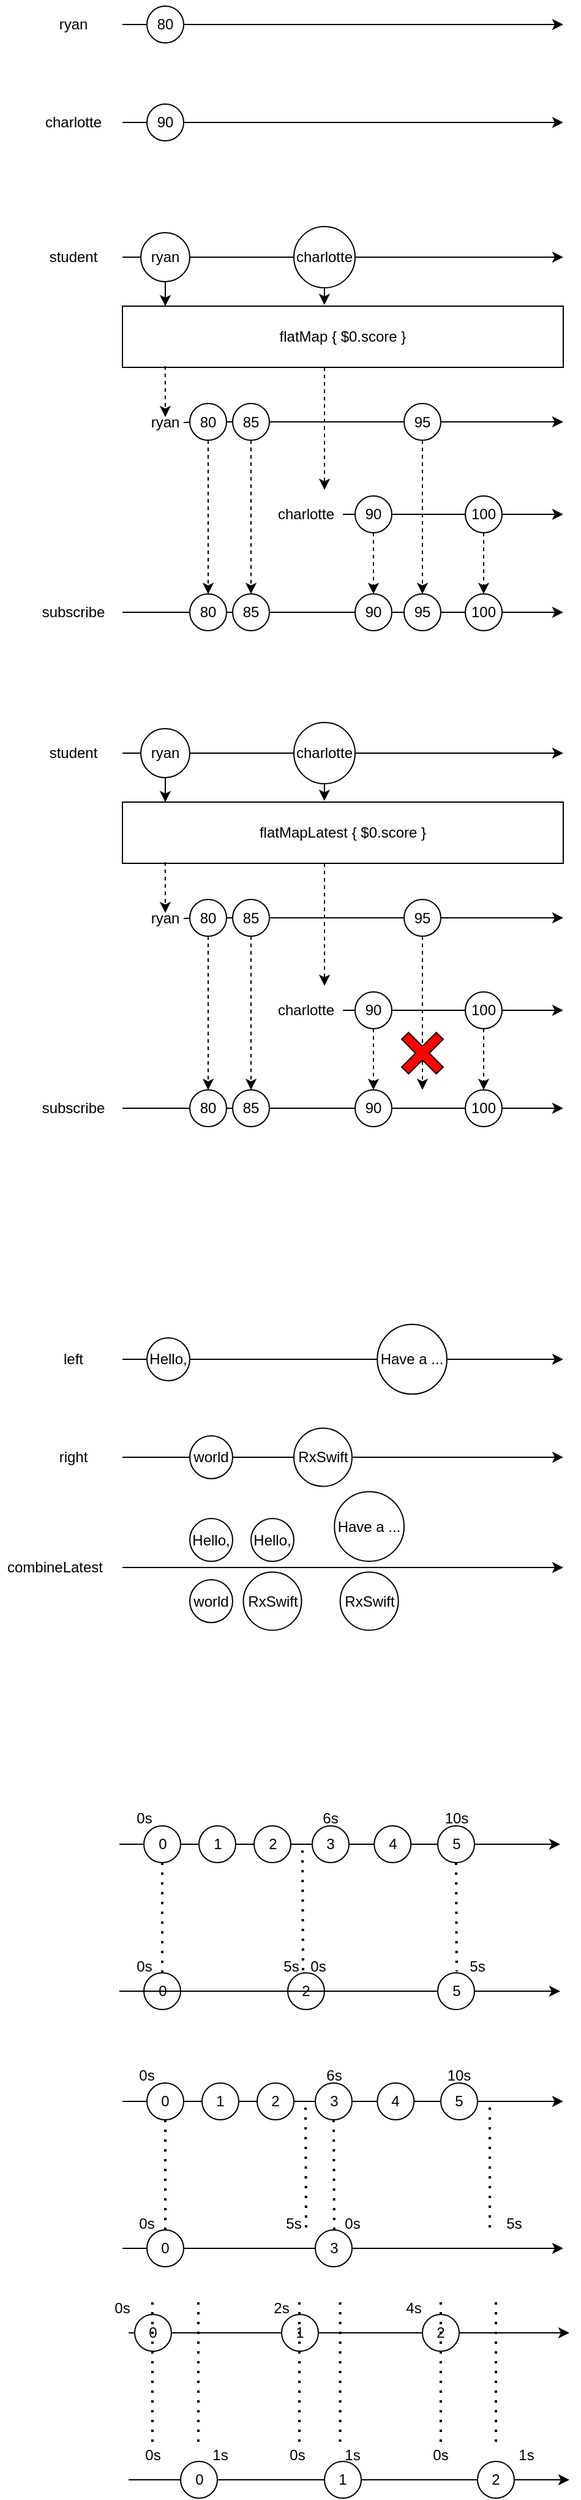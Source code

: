 <mxfile version="16.5.1" type="device"><diagram id="vi-RAAzWFr4hs8hMA4zx" name="페이지-1"><mxGraphModel dx="1106" dy="852" grid="1" gridSize="10" guides="1" tooltips="1" connect="1" arrows="1" fold="1" page="1" pageScale="1" pageWidth="827" pageHeight="1169" math="0" shadow="0"><root><mxCell id="0"/><mxCell id="1" parent="0"/><mxCell id="9dJvyjRdHx77Mk-_yIk9-1" value="" style="endArrow=classic;html=1;rounded=0;startArrow=none;" edge="1" parent="1" source="9dJvyjRdHx77Mk-_yIk9-4"><mxGeometry width="50" height="50" relative="1" as="geometry"><mxPoint x="160" y="240" as="sourcePoint"/><mxPoint x="520" y="240" as="targetPoint"/></mxGeometry></mxCell><mxCell id="9dJvyjRdHx77Mk-_yIk9-2" value="ryan" style="text;html=1;strokeColor=none;fillColor=none;align=center;verticalAlign=middle;whiteSpace=wrap;rounded=0;" vertex="1" parent="1"><mxGeometry x="90" y="220" width="60" height="40" as="geometry"/></mxCell><mxCell id="9dJvyjRdHx77Mk-_yIk9-4" value="80" style="ellipse;whiteSpace=wrap;html=1;aspect=fixed;" vertex="1" parent="1"><mxGeometry x="180" y="225" width="30" height="30" as="geometry"/></mxCell><mxCell id="9dJvyjRdHx77Mk-_yIk9-5" value="" style="endArrow=none;html=1;rounded=0;" edge="1" parent="1" target="9dJvyjRdHx77Mk-_yIk9-4"><mxGeometry width="50" height="50" relative="1" as="geometry"><mxPoint x="160" y="240" as="sourcePoint"/><mxPoint x="520" y="240" as="targetPoint"/></mxGeometry></mxCell><mxCell id="9dJvyjRdHx77Mk-_yIk9-6" value="" style="endArrow=classic;html=1;rounded=0;startArrow=none;" edge="1" parent="1" source="9dJvyjRdHx77Mk-_yIk9-8"><mxGeometry width="50" height="50" relative="1" as="geometry"><mxPoint x="160" y="320" as="sourcePoint"/><mxPoint x="520" y="320" as="targetPoint"/></mxGeometry></mxCell><mxCell id="9dJvyjRdHx77Mk-_yIk9-7" value="charlotte" style="text;html=1;strokeColor=none;fillColor=none;align=center;verticalAlign=middle;whiteSpace=wrap;rounded=0;" vertex="1" parent="1"><mxGeometry x="90" y="300" width="60" height="40" as="geometry"/></mxCell><mxCell id="9dJvyjRdHx77Mk-_yIk9-8" value="90" style="ellipse;whiteSpace=wrap;html=1;aspect=fixed;" vertex="1" parent="1"><mxGeometry x="180" y="305" width="30" height="30" as="geometry"/></mxCell><mxCell id="9dJvyjRdHx77Mk-_yIk9-9" value="" style="endArrow=none;html=1;rounded=0;" edge="1" parent="1" target="9dJvyjRdHx77Mk-_yIk9-8"><mxGeometry width="50" height="50" relative="1" as="geometry"><mxPoint x="160" y="320" as="sourcePoint"/><mxPoint x="520" y="320" as="targetPoint"/></mxGeometry></mxCell><mxCell id="9dJvyjRdHx77Mk-_yIk9-10" value="" style="endArrow=classic;html=1;rounded=0;startArrow=none;" edge="1" parent="1" source="9dJvyjRdHx77Mk-_yIk9-17"><mxGeometry width="50" height="50" relative="1" as="geometry"><mxPoint x="160" y="430" as="sourcePoint"/><mxPoint x="520" y="430" as="targetPoint"/></mxGeometry></mxCell><mxCell id="9dJvyjRdHx77Mk-_yIk9-11" value="student" style="text;html=1;strokeColor=none;fillColor=none;align=center;verticalAlign=middle;whiteSpace=wrap;rounded=0;" vertex="1" parent="1"><mxGeometry x="90" y="410" width="60" height="40" as="geometry"/></mxCell><mxCell id="9dJvyjRdHx77Mk-_yIk9-14" value="flatMap { $0.score }" style="rounded=0;whiteSpace=wrap;html=1;" vertex="1" parent="1"><mxGeometry x="160" y="470" width="360" height="50" as="geometry"/></mxCell><mxCell id="9dJvyjRdHx77Mk-_yIk9-15" value="ryan" style="ellipse;whiteSpace=wrap;html=1;aspect=fixed;" vertex="1" parent="1"><mxGeometry x="175" y="410" width="40" height="40" as="geometry"/></mxCell><mxCell id="9dJvyjRdHx77Mk-_yIk9-16" value="" style="endArrow=none;html=1;rounded=0;startArrow=none;" edge="1" parent="1" target="9dJvyjRdHx77Mk-_yIk9-15"><mxGeometry width="50" height="50" relative="1" as="geometry"><mxPoint x="160" y="430" as="sourcePoint"/><mxPoint x="520" y="430" as="targetPoint"/></mxGeometry></mxCell><mxCell id="9dJvyjRdHx77Mk-_yIk9-17" value="charlotte" style="ellipse;whiteSpace=wrap;html=1;aspect=fixed;" vertex="1" parent="1"><mxGeometry x="300" y="405" width="50" height="50" as="geometry"/></mxCell><mxCell id="9dJvyjRdHx77Mk-_yIk9-18" value="" style="endArrow=none;html=1;rounded=0;startArrow=none;" edge="1" parent="1" source="9dJvyjRdHx77Mk-_yIk9-15" target="9dJvyjRdHx77Mk-_yIk9-17"><mxGeometry width="50" height="50" relative="1" as="geometry"><mxPoint x="215" y="430" as="sourcePoint"/><mxPoint x="520" y="430" as="targetPoint"/></mxGeometry></mxCell><mxCell id="9dJvyjRdHx77Mk-_yIk9-19" value="" style="endArrow=classic;html=1;rounded=0;exitX=0.5;exitY=1;exitDx=0;exitDy=0;" edge="1" parent="1" source="9dJvyjRdHx77Mk-_yIk9-15"><mxGeometry width="50" height="50" relative="1" as="geometry"><mxPoint x="390" y="460" as="sourcePoint"/><mxPoint x="195" y="470" as="targetPoint"/></mxGeometry></mxCell><mxCell id="9dJvyjRdHx77Mk-_yIk9-20" value="" style="endArrow=classic;html=1;rounded=0;exitX=0.5;exitY=1;exitDx=0;exitDy=0;entryX=0.458;entryY=-0.02;entryDx=0;entryDy=0;entryPerimeter=0;" edge="1" parent="1" source="9dJvyjRdHx77Mk-_yIk9-17" target="9dJvyjRdHx77Mk-_yIk9-14"><mxGeometry width="50" height="50" relative="1" as="geometry"><mxPoint x="390" y="460" as="sourcePoint"/><mxPoint x="440" y="410" as="targetPoint"/></mxGeometry></mxCell><mxCell id="9dJvyjRdHx77Mk-_yIk9-25" value="" style="endArrow=classic;html=1;rounded=0;startArrow=none;" edge="1" parent="1" source="9dJvyjRdHx77Mk-_yIk9-35"><mxGeometry width="50" height="50" relative="1" as="geometry"><mxPoint x="160" y="564.5" as="sourcePoint"/><mxPoint x="520" y="564.5" as="targetPoint"/></mxGeometry></mxCell><mxCell id="9dJvyjRdHx77Mk-_yIk9-26" value="ryan" style="text;html=1;strokeColor=none;fillColor=none;align=center;verticalAlign=middle;whiteSpace=wrap;rounded=0;" vertex="1" parent="1"><mxGeometry x="165" y="545" width="60" height="40" as="geometry"/></mxCell><mxCell id="9dJvyjRdHx77Mk-_yIk9-27" value="80" style="ellipse;whiteSpace=wrap;html=1;aspect=fixed;" vertex="1" parent="1"><mxGeometry x="215" y="549.5" width="30" height="30" as="geometry"/></mxCell><mxCell id="9dJvyjRdHx77Mk-_yIk9-28" value="" style="endArrow=none;html=1;rounded=0;" edge="1" parent="1" target="9dJvyjRdHx77Mk-_yIk9-27"><mxGeometry width="50" height="50" relative="1" as="geometry"><mxPoint x="210" y="565" as="sourcePoint"/><mxPoint x="520" y="564.5" as="targetPoint"/></mxGeometry></mxCell><mxCell id="9dJvyjRdHx77Mk-_yIk9-29" value="85" style="ellipse;whiteSpace=wrap;html=1;aspect=fixed;" vertex="1" parent="1"><mxGeometry x="250" y="549.5" width="30" height="30" as="geometry"/></mxCell><mxCell id="9dJvyjRdHx77Mk-_yIk9-30" value="" style="endArrow=none;html=1;rounded=0;startArrow=none;" edge="1" parent="1" source="9dJvyjRdHx77Mk-_yIk9-27" target="9dJvyjRdHx77Mk-_yIk9-29"><mxGeometry width="50" height="50" relative="1" as="geometry"><mxPoint x="210" y="564.5" as="sourcePoint"/><mxPoint x="520" y="564.5" as="targetPoint"/></mxGeometry></mxCell><mxCell id="9dJvyjRdHx77Mk-_yIk9-31" value="" style="endArrow=classic;html=1;rounded=0;startArrow=none;" edge="1" parent="1" source="9dJvyjRdHx77Mk-_yIk9-37"><mxGeometry width="50" height="50" relative="1" as="geometry"><mxPoint x="160" y="640" as="sourcePoint"/><mxPoint x="520" y="640" as="targetPoint"/></mxGeometry></mxCell><mxCell id="9dJvyjRdHx77Mk-_yIk9-32" value="charlotte" style="text;html=1;strokeColor=none;fillColor=none;align=center;verticalAlign=middle;whiteSpace=wrap;rounded=0;" vertex="1" parent="1"><mxGeometry x="280" y="620" width="60" height="40" as="geometry"/></mxCell><mxCell id="9dJvyjRdHx77Mk-_yIk9-33" value="90" style="ellipse;whiteSpace=wrap;html=1;aspect=fixed;" vertex="1" parent="1"><mxGeometry x="350" y="625" width="30" height="30" as="geometry"/></mxCell><mxCell id="9dJvyjRdHx77Mk-_yIk9-34" value="" style="endArrow=none;html=1;rounded=0;" edge="1" parent="1" target="9dJvyjRdHx77Mk-_yIk9-33"><mxGeometry width="50" height="50" relative="1" as="geometry"><mxPoint x="340" y="640" as="sourcePoint"/><mxPoint x="520" y="640" as="targetPoint"/></mxGeometry></mxCell><mxCell id="9dJvyjRdHx77Mk-_yIk9-35" value="95" style="ellipse;whiteSpace=wrap;html=1;aspect=fixed;" vertex="1" parent="1"><mxGeometry x="390" y="549.5" width="30" height="30" as="geometry"/></mxCell><mxCell id="9dJvyjRdHx77Mk-_yIk9-36" value="" style="endArrow=none;html=1;rounded=0;startArrow=none;" edge="1" parent="1" source="9dJvyjRdHx77Mk-_yIk9-29" target="9dJvyjRdHx77Mk-_yIk9-35"><mxGeometry width="50" height="50" relative="1" as="geometry"><mxPoint x="280" y="564.5" as="sourcePoint"/><mxPoint x="520" y="564.5" as="targetPoint"/></mxGeometry></mxCell><mxCell id="9dJvyjRdHx77Mk-_yIk9-37" value="100" style="ellipse;whiteSpace=wrap;html=1;aspect=fixed;" vertex="1" parent="1"><mxGeometry x="440" y="625" width="30" height="30" as="geometry"/></mxCell><mxCell id="9dJvyjRdHx77Mk-_yIk9-38" value="" style="endArrow=none;html=1;rounded=0;startArrow=none;" edge="1" parent="1" source="9dJvyjRdHx77Mk-_yIk9-33" target="9dJvyjRdHx77Mk-_yIk9-37"><mxGeometry width="50" height="50" relative="1" as="geometry"><mxPoint x="340" y="640" as="sourcePoint"/><mxPoint x="520" y="640" as="targetPoint"/></mxGeometry></mxCell><mxCell id="9dJvyjRdHx77Mk-_yIk9-43" value="" style="endArrow=classic;html=1;rounded=0;startArrow=none;" edge="1" parent="1" source="9dJvyjRdHx77Mk-_yIk9-54"><mxGeometry width="50" height="50" relative="1" as="geometry"><mxPoint x="160" y="720" as="sourcePoint"/><mxPoint x="520" y="720" as="targetPoint"/></mxGeometry></mxCell><mxCell id="9dJvyjRdHx77Mk-_yIk9-44" value="subscribe" style="text;html=1;strokeColor=none;fillColor=none;align=center;verticalAlign=middle;whiteSpace=wrap;rounded=0;" vertex="1" parent="1"><mxGeometry x="90" y="700" width="60" height="40" as="geometry"/></mxCell><mxCell id="9dJvyjRdHx77Mk-_yIk9-45" value="" style="endArrow=classic;html=1;rounded=0;exitX=0.5;exitY=1;exitDx=0;exitDy=0;entryX=0.5;entryY=0;entryDx=0;entryDy=0;dashed=1;" edge="1" parent="1" source="9dJvyjRdHx77Mk-_yIk9-27" target="9dJvyjRdHx77Mk-_yIk9-46"><mxGeometry width="50" height="50" relative="1" as="geometry"><mxPoint x="390" y="580" as="sourcePoint"/><mxPoint x="195" y="700" as="targetPoint"/></mxGeometry></mxCell><mxCell id="9dJvyjRdHx77Mk-_yIk9-46" value="80" style="ellipse;whiteSpace=wrap;html=1;aspect=fixed;" vertex="1" parent="1"><mxGeometry x="215" y="705" width="30" height="30" as="geometry"/></mxCell><mxCell id="9dJvyjRdHx77Mk-_yIk9-47" value="" style="endArrow=none;html=1;rounded=0;" edge="1" parent="1" target="9dJvyjRdHx77Mk-_yIk9-46"><mxGeometry width="50" height="50" relative="1" as="geometry"><mxPoint x="160" y="720" as="sourcePoint"/><mxPoint x="520" y="720" as="targetPoint"/></mxGeometry></mxCell><mxCell id="9dJvyjRdHx77Mk-_yIk9-48" value="85" style="ellipse;whiteSpace=wrap;html=1;aspect=fixed;" vertex="1" parent="1"><mxGeometry x="250" y="705" width="30" height="30" as="geometry"/></mxCell><mxCell id="9dJvyjRdHx77Mk-_yIk9-49" value="" style="endArrow=none;html=1;rounded=0;startArrow=none;" edge="1" parent="1" source="9dJvyjRdHx77Mk-_yIk9-46" target="9dJvyjRdHx77Mk-_yIk9-48"><mxGeometry width="50" height="50" relative="1" as="geometry"><mxPoint x="210" y="720" as="sourcePoint"/><mxPoint x="520" y="720" as="targetPoint"/></mxGeometry></mxCell><mxCell id="9dJvyjRdHx77Mk-_yIk9-50" value="90" style="ellipse;whiteSpace=wrap;html=1;aspect=fixed;" vertex="1" parent="1"><mxGeometry x="350" y="705" width="30" height="30" as="geometry"/></mxCell><mxCell id="9dJvyjRdHx77Mk-_yIk9-51" value="" style="endArrow=none;html=1;rounded=0;startArrow=none;" edge="1" parent="1" source="9dJvyjRdHx77Mk-_yIk9-48" target="9dJvyjRdHx77Mk-_yIk9-50"><mxGeometry width="50" height="50" relative="1" as="geometry"><mxPoint x="280" y="720" as="sourcePoint"/><mxPoint x="520" y="720" as="targetPoint"/></mxGeometry></mxCell><mxCell id="9dJvyjRdHx77Mk-_yIk9-52" value="95" style="ellipse;whiteSpace=wrap;html=1;aspect=fixed;" vertex="1" parent="1"><mxGeometry x="390" y="705" width="30" height="30" as="geometry"/></mxCell><mxCell id="9dJvyjRdHx77Mk-_yIk9-53" value="" style="endArrow=none;html=1;rounded=0;startArrow=none;" edge="1" parent="1" source="9dJvyjRdHx77Mk-_yIk9-50" target="9dJvyjRdHx77Mk-_yIk9-52"><mxGeometry width="50" height="50" relative="1" as="geometry"><mxPoint x="340" y="720" as="sourcePoint"/><mxPoint x="520" y="720" as="targetPoint"/></mxGeometry></mxCell><mxCell id="9dJvyjRdHx77Mk-_yIk9-54" value="100" style="ellipse;whiteSpace=wrap;html=1;aspect=fixed;" vertex="1" parent="1"><mxGeometry x="440" y="705" width="30" height="30" as="geometry"/></mxCell><mxCell id="9dJvyjRdHx77Mk-_yIk9-55" value="" style="endArrow=none;html=1;rounded=0;startArrow=none;" edge="1" parent="1" source="9dJvyjRdHx77Mk-_yIk9-52" target="9dJvyjRdHx77Mk-_yIk9-54"><mxGeometry width="50" height="50" relative="1" as="geometry"><mxPoint x="420" y="720" as="sourcePoint"/><mxPoint x="520" y="720" as="targetPoint"/></mxGeometry></mxCell><mxCell id="9dJvyjRdHx77Mk-_yIk9-56" value="" style="endArrow=classic;html=1;rounded=0;exitX=0.5;exitY=1;exitDx=0;exitDy=0;entryX=0.5;entryY=0;entryDx=0;entryDy=0;dashed=1;" edge="1" parent="1" source="9dJvyjRdHx77Mk-_yIk9-29" target="9dJvyjRdHx77Mk-_yIk9-48"><mxGeometry width="50" height="50" relative="1" as="geometry"><mxPoint x="390" y="580" as="sourcePoint"/><mxPoint x="440" y="530" as="targetPoint"/></mxGeometry></mxCell><mxCell id="9dJvyjRdHx77Mk-_yIk9-57" value="" style="endArrow=classic;html=1;rounded=0;exitX=0.5;exitY=1;exitDx=0;exitDy=0;dashed=1;" edge="1" parent="1" source="9dJvyjRdHx77Mk-_yIk9-33" target="9dJvyjRdHx77Mk-_yIk9-50"><mxGeometry width="50" height="50" relative="1" as="geometry"><mxPoint x="275" y="589.5" as="sourcePoint"/><mxPoint x="275" y="715" as="targetPoint"/></mxGeometry></mxCell><mxCell id="9dJvyjRdHx77Mk-_yIk9-58" value="" style="endArrow=classic;html=1;rounded=0;exitX=0.5;exitY=1;exitDx=0;exitDy=0;entryX=0.5;entryY=0;entryDx=0;entryDy=0;dashed=1;" edge="1" parent="1" source="9dJvyjRdHx77Mk-_yIk9-35" target="9dJvyjRdHx77Mk-_yIk9-52"><mxGeometry width="50" height="50" relative="1" as="geometry"><mxPoint x="335" y="665" as="sourcePoint"/><mxPoint x="335" y="715" as="targetPoint"/></mxGeometry></mxCell><mxCell id="9dJvyjRdHx77Mk-_yIk9-59" value="" style="endArrow=classic;html=1;rounded=0;exitX=0.5;exitY=1;exitDx=0;exitDy=0;entryX=0.5;entryY=0;entryDx=0;entryDy=0;dashed=1;" edge="1" parent="1" source="9dJvyjRdHx77Mk-_yIk9-37" target="9dJvyjRdHx77Mk-_yIk9-54"><mxGeometry width="50" height="50" relative="1" as="geometry"><mxPoint x="415" y="589.5" as="sourcePoint"/><mxPoint x="415" y="715" as="targetPoint"/></mxGeometry></mxCell><mxCell id="9dJvyjRdHx77Mk-_yIk9-60" value="" style="endArrow=classic;html=1;rounded=0;exitX=0.097;exitY=0.98;exitDx=0;exitDy=0;dashed=1;exitPerimeter=0;entryX=0.5;entryY=0.388;entryDx=0;entryDy=0;entryPerimeter=0;" edge="1" parent="1" source="9dJvyjRdHx77Mk-_yIk9-14" target="9dJvyjRdHx77Mk-_yIk9-26"><mxGeometry width="50" height="50" relative="1" as="geometry"><mxPoint x="205" y="589.5" as="sourcePoint"/><mxPoint x="195" y="540" as="targetPoint"/></mxGeometry></mxCell><mxCell id="9dJvyjRdHx77Mk-_yIk9-61" value="" style="endArrow=classic;html=1;rounded=0;dashed=1;entryX=0.75;entryY=0;entryDx=0;entryDy=0;" edge="1" parent="1" target="9dJvyjRdHx77Mk-_yIk9-32"><mxGeometry width="50" height="50" relative="1" as="geometry"><mxPoint x="325" y="520" as="sourcePoint"/><mxPoint x="440" y="530" as="targetPoint"/></mxGeometry></mxCell><mxCell id="9dJvyjRdHx77Mk-_yIk9-62" value="" style="endArrow=classic;html=1;rounded=0;startArrow=none;" edge="1" parent="1" source="9dJvyjRdHx77Mk-_yIk9-67"><mxGeometry width="50" height="50" relative="1" as="geometry"><mxPoint x="160" y="835" as="sourcePoint"/><mxPoint x="520" y="835" as="targetPoint"/></mxGeometry></mxCell><mxCell id="9dJvyjRdHx77Mk-_yIk9-63" value="student" style="text;html=1;strokeColor=none;fillColor=none;align=center;verticalAlign=middle;whiteSpace=wrap;rounded=0;" vertex="1" parent="1"><mxGeometry x="90" y="815" width="60" height="40" as="geometry"/></mxCell><mxCell id="9dJvyjRdHx77Mk-_yIk9-64" value="flatMapLatest { $0.score }" style="rounded=0;whiteSpace=wrap;html=1;" vertex="1" parent="1"><mxGeometry x="160" y="875" width="360" height="50" as="geometry"/></mxCell><mxCell id="9dJvyjRdHx77Mk-_yIk9-65" value="ryan" style="ellipse;whiteSpace=wrap;html=1;aspect=fixed;" vertex="1" parent="1"><mxGeometry x="175" y="815" width="40" height="40" as="geometry"/></mxCell><mxCell id="9dJvyjRdHx77Mk-_yIk9-66" value="" style="endArrow=none;html=1;rounded=0;startArrow=none;" edge="1" parent="1" target="9dJvyjRdHx77Mk-_yIk9-65"><mxGeometry width="50" height="50" relative="1" as="geometry"><mxPoint x="160" y="835" as="sourcePoint"/><mxPoint x="520" y="835" as="targetPoint"/></mxGeometry></mxCell><mxCell id="9dJvyjRdHx77Mk-_yIk9-67" value="charlotte" style="ellipse;whiteSpace=wrap;html=1;aspect=fixed;" vertex="1" parent="1"><mxGeometry x="300" y="810" width="50" height="50" as="geometry"/></mxCell><mxCell id="9dJvyjRdHx77Mk-_yIk9-68" value="" style="endArrow=none;html=1;rounded=0;startArrow=none;" edge="1" parent="1" source="9dJvyjRdHx77Mk-_yIk9-65" target="9dJvyjRdHx77Mk-_yIk9-67"><mxGeometry width="50" height="50" relative="1" as="geometry"><mxPoint x="215" y="835" as="sourcePoint"/><mxPoint x="520" y="835" as="targetPoint"/></mxGeometry></mxCell><mxCell id="9dJvyjRdHx77Mk-_yIk9-69" value="" style="endArrow=classic;html=1;rounded=0;exitX=0.5;exitY=1;exitDx=0;exitDy=0;" edge="1" parent="1" source="9dJvyjRdHx77Mk-_yIk9-65"><mxGeometry width="50" height="50" relative="1" as="geometry"><mxPoint x="390" y="865" as="sourcePoint"/><mxPoint x="195" y="875" as="targetPoint"/></mxGeometry></mxCell><mxCell id="9dJvyjRdHx77Mk-_yIk9-70" value="" style="endArrow=classic;html=1;rounded=0;exitX=0.5;exitY=1;exitDx=0;exitDy=0;entryX=0.458;entryY=-0.02;entryDx=0;entryDy=0;entryPerimeter=0;" edge="1" parent="1" source="9dJvyjRdHx77Mk-_yIk9-67" target="9dJvyjRdHx77Mk-_yIk9-64"><mxGeometry width="50" height="50" relative="1" as="geometry"><mxPoint x="390" y="865" as="sourcePoint"/><mxPoint x="440" y="815" as="targetPoint"/></mxGeometry></mxCell><mxCell id="9dJvyjRdHx77Mk-_yIk9-71" value="" style="endArrow=classic;html=1;rounded=0;startArrow=none;" edge="1" parent="1" source="9dJvyjRdHx77Mk-_yIk9-81"><mxGeometry width="50" height="50" relative="1" as="geometry"><mxPoint x="160" y="969.5" as="sourcePoint"/><mxPoint x="520" y="969.5" as="targetPoint"/></mxGeometry></mxCell><mxCell id="9dJvyjRdHx77Mk-_yIk9-72" value="ryan" style="text;html=1;strokeColor=none;fillColor=none;align=center;verticalAlign=middle;whiteSpace=wrap;rounded=0;" vertex="1" parent="1"><mxGeometry x="165" y="950" width="60" height="40" as="geometry"/></mxCell><mxCell id="9dJvyjRdHx77Mk-_yIk9-73" value="80" style="ellipse;whiteSpace=wrap;html=1;aspect=fixed;" vertex="1" parent="1"><mxGeometry x="215" y="954.5" width="30" height="30" as="geometry"/></mxCell><mxCell id="9dJvyjRdHx77Mk-_yIk9-74" value="" style="endArrow=none;html=1;rounded=0;" edge="1" parent="1" target="9dJvyjRdHx77Mk-_yIk9-73"><mxGeometry width="50" height="50" relative="1" as="geometry"><mxPoint x="210" y="970" as="sourcePoint"/><mxPoint x="520" y="969.5" as="targetPoint"/></mxGeometry></mxCell><mxCell id="9dJvyjRdHx77Mk-_yIk9-75" value="85" style="ellipse;whiteSpace=wrap;html=1;aspect=fixed;" vertex="1" parent="1"><mxGeometry x="250" y="954.5" width="30" height="30" as="geometry"/></mxCell><mxCell id="9dJvyjRdHx77Mk-_yIk9-76" value="" style="endArrow=none;html=1;rounded=0;startArrow=none;" edge="1" parent="1" source="9dJvyjRdHx77Mk-_yIk9-73" target="9dJvyjRdHx77Mk-_yIk9-75"><mxGeometry width="50" height="50" relative="1" as="geometry"><mxPoint x="210" y="969.5" as="sourcePoint"/><mxPoint x="520" y="969.5" as="targetPoint"/></mxGeometry></mxCell><mxCell id="9dJvyjRdHx77Mk-_yIk9-77" value="" style="endArrow=classic;html=1;rounded=0;startArrow=none;" edge="1" parent="1" source="9dJvyjRdHx77Mk-_yIk9-83"><mxGeometry width="50" height="50" relative="1" as="geometry"><mxPoint x="160" y="1045" as="sourcePoint"/><mxPoint x="520" y="1045" as="targetPoint"/></mxGeometry></mxCell><mxCell id="9dJvyjRdHx77Mk-_yIk9-78" value="charlotte" style="text;html=1;strokeColor=none;fillColor=none;align=center;verticalAlign=middle;whiteSpace=wrap;rounded=0;" vertex="1" parent="1"><mxGeometry x="280" y="1025" width="60" height="40" as="geometry"/></mxCell><mxCell id="9dJvyjRdHx77Mk-_yIk9-79" value="90" style="ellipse;whiteSpace=wrap;html=1;aspect=fixed;" vertex="1" parent="1"><mxGeometry x="350" y="1030" width="30" height="30" as="geometry"/></mxCell><mxCell id="9dJvyjRdHx77Mk-_yIk9-80" value="" style="endArrow=none;html=1;rounded=0;" edge="1" parent="1" target="9dJvyjRdHx77Mk-_yIk9-79"><mxGeometry width="50" height="50" relative="1" as="geometry"><mxPoint x="340" y="1045" as="sourcePoint"/><mxPoint x="520" y="1045" as="targetPoint"/></mxGeometry></mxCell><mxCell id="9dJvyjRdHx77Mk-_yIk9-81" value="95" style="ellipse;whiteSpace=wrap;html=1;aspect=fixed;" vertex="1" parent="1"><mxGeometry x="390" y="954.5" width="30" height="30" as="geometry"/></mxCell><mxCell id="9dJvyjRdHx77Mk-_yIk9-82" value="" style="endArrow=none;html=1;rounded=0;startArrow=none;" edge="1" parent="1" source="9dJvyjRdHx77Mk-_yIk9-75" target="9dJvyjRdHx77Mk-_yIk9-81"><mxGeometry width="50" height="50" relative="1" as="geometry"><mxPoint x="280" y="969.5" as="sourcePoint"/><mxPoint x="520" y="969.5" as="targetPoint"/></mxGeometry></mxCell><mxCell id="9dJvyjRdHx77Mk-_yIk9-83" value="100" style="ellipse;whiteSpace=wrap;html=1;aspect=fixed;" vertex="1" parent="1"><mxGeometry x="440" y="1030" width="30" height="30" as="geometry"/></mxCell><mxCell id="9dJvyjRdHx77Mk-_yIk9-84" value="" style="endArrow=none;html=1;rounded=0;startArrow=none;" edge="1" parent="1" source="9dJvyjRdHx77Mk-_yIk9-79" target="9dJvyjRdHx77Mk-_yIk9-83"><mxGeometry width="50" height="50" relative="1" as="geometry"><mxPoint x="340" y="1045" as="sourcePoint"/><mxPoint x="520" y="1045" as="targetPoint"/></mxGeometry></mxCell><mxCell id="9dJvyjRdHx77Mk-_yIk9-85" value="" style="endArrow=classic;html=1;rounded=0;startArrow=none;" edge="1" parent="1" source="9dJvyjRdHx77Mk-_yIk9-96"><mxGeometry width="50" height="50" relative="1" as="geometry"><mxPoint x="160" y="1125" as="sourcePoint"/><mxPoint x="520" y="1125" as="targetPoint"/></mxGeometry></mxCell><mxCell id="9dJvyjRdHx77Mk-_yIk9-86" value="subscribe" style="text;html=1;strokeColor=none;fillColor=none;align=center;verticalAlign=middle;whiteSpace=wrap;rounded=0;" vertex="1" parent="1"><mxGeometry x="90" y="1105" width="60" height="40" as="geometry"/></mxCell><mxCell id="9dJvyjRdHx77Mk-_yIk9-87" value="" style="endArrow=classic;html=1;rounded=0;exitX=0.5;exitY=1;exitDx=0;exitDy=0;entryX=0.5;entryY=0;entryDx=0;entryDy=0;dashed=1;" edge="1" parent="1" source="9dJvyjRdHx77Mk-_yIk9-73" target="9dJvyjRdHx77Mk-_yIk9-88"><mxGeometry width="50" height="50" relative="1" as="geometry"><mxPoint x="390" y="985" as="sourcePoint"/><mxPoint x="195" y="1105" as="targetPoint"/></mxGeometry></mxCell><mxCell id="9dJvyjRdHx77Mk-_yIk9-88" value="80" style="ellipse;whiteSpace=wrap;html=1;aspect=fixed;" vertex="1" parent="1"><mxGeometry x="215" y="1110" width="30" height="30" as="geometry"/></mxCell><mxCell id="9dJvyjRdHx77Mk-_yIk9-89" value="" style="endArrow=none;html=1;rounded=0;" edge="1" parent="1" target="9dJvyjRdHx77Mk-_yIk9-88"><mxGeometry width="50" height="50" relative="1" as="geometry"><mxPoint x="160" y="1125" as="sourcePoint"/><mxPoint x="520" y="1125" as="targetPoint"/></mxGeometry></mxCell><mxCell id="9dJvyjRdHx77Mk-_yIk9-90" value="85" style="ellipse;whiteSpace=wrap;html=1;aspect=fixed;" vertex="1" parent="1"><mxGeometry x="250" y="1110" width="30" height="30" as="geometry"/></mxCell><mxCell id="9dJvyjRdHx77Mk-_yIk9-91" value="" style="endArrow=none;html=1;rounded=0;startArrow=none;" edge="1" parent="1" source="9dJvyjRdHx77Mk-_yIk9-88" target="9dJvyjRdHx77Mk-_yIk9-90"><mxGeometry width="50" height="50" relative="1" as="geometry"><mxPoint x="210" y="1125" as="sourcePoint"/><mxPoint x="520" y="1125" as="targetPoint"/></mxGeometry></mxCell><mxCell id="9dJvyjRdHx77Mk-_yIk9-92" value="90" style="ellipse;whiteSpace=wrap;html=1;aspect=fixed;" vertex="1" parent="1"><mxGeometry x="350" y="1110" width="30" height="30" as="geometry"/></mxCell><mxCell id="9dJvyjRdHx77Mk-_yIk9-93" value="" style="endArrow=none;html=1;rounded=0;startArrow=none;" edge="1" parent="1" source="9dJvyjRdHx77Mk-_yIk9-90" target="9dJvyjRdHx77Mk-_yIk9-92"><mxGeometry width="50" height="50" relative="1" as="geometry"><mxPoint x="280" y="1125" as="sourcePoint"/><mxPoint x="520" y="1125" as="targetPoint"/></mxGeometry></mxCell><mxCell id="9dJvyjRdHx77Mk-_yIk9-96" value="100" style="ellipse;whiteSpace=wrap;html=1;aspect=fixed;" vertex="1" parent="1"><mxGeometry x="440" y="1110" width="30" height="30" as="geometry"/></mxCell><mxCell id="9dJvyjRdHx77Mk-_yIk9-97" value="" style="endArrow=none;html=1;rounded=0;startArrow=none;exitX=1;exitY=0.5;exitDx=0;exitDy=0;" edge="1" parent="1" source="9dJvyjRdHx77Mk-_yIk9-92" target="9dJvyjRdHx77Mk-_yIk9-96"><mxGeometry width="50" height="50" relative="1" as="geometry"><mxPoint x="420" y="1125" as="sourcePoint"/><mxPoint x="520" y="1125" as="targetPoint"/></mxGeometry></mxCell><mxCell id="9dJvyjRdHx77Mk-_yIk9-98" value="" style="endArrow=classic;html=1;rounded=0;exitX=0.5;exitY=1;exitDx=0;exitDy=0;entryX=0.5;entryY=0;entryDx=0;entryDy=0;dashed=1;" edge="1" parent="1" source="9dJvyjRdHx77Mk-_yIk9-75" target="9dJvyjRdHx77Mk-_yIk9-90"><mxGeometry width="50" height="50" relative="1" as="geometry"><mxPoint x="390" y="985" as="sourcePoint"/><mxPoint x="440" y="935" as="targetPoint"/></mxGeometry></mxCell><mxCell id="9dJvyjRdHx77Mk-_yIk9-99" value="" style="endArrow=classic;html=1;rounded=0;exitX=0.5;exitY=1;exitDx=0;exitDy=0;dashed=1;" edge="1" parent="1" source="9dJvyjRdHx77Mk-_yIk9-79" target="9dJvyjRdHx77Mk-_yIk9-92"><mxGeometry width="50" height="50" relative="1" as="geometry"><mxPoint x="275" y="994.5" as="sourcePoint"/><mxPoint x="275" y="1120" as="targetPoint"/></mxGeometry></mxCell><mxCell id="9dJvyjRdHx77Mk-_yIk9-100" value="" style="endArrow=classic;html=1;rounded=0;exitX=0.5;exitY=1;exitDx=0;exitDy=0;entryX=0.5;entryY=0;entryDx=0;entryDy=0;dashed=1;" edge="1" parent="1" source="9dJvyjRdHx77Mk-_yIk9-81"><mxGeometry width="50" height="50" relative="1" as="geometry"><mxPoint x="335" y="1070" as="sourcePoint"/><mxPoint x="405" y="1110" as="targetPoint"/></mxGeometry></mxCell><mxCell id="9dJvyjRdHx77Mk-_yIk9-101" value="" style="endArrow=classic;html=1;rounded=0;exitX=0.5;exitY=1;exitDx=0;exitDy=0;entryX=0.5;entryY=0;entryDx=0;entryDy=0;dashed=1;" edge="1" parent="1" source="9dJvyjRdHx77Mk-_yIk9-83" target="9dJvyjRdHx77Mk-_yIk9-96"><mxGeometry width="50" height="50" relative="1" as="geometry"><mxPoint x="415" y="994.5" as="sourcePoint"/><mxPoint x="415" y="1120" as="targetPoint"/></mxGeometry></mxCell><mxCell id="9dJvyjRdHx77Mk-_yIk9-102" value="" style="endArrow=classic;html=1;rounded=0;exitX=0.097;exitY=0.98;exitDx=0;exitDy=0;dashed=1;exitPerimeter=0;entryX=0.5;entryY=0.388;entryDx=0;entryDy=0;entryPerimeter=0;" edge="1" parent="1" source="9dJvyjRdHx77Mk-_yIk9-64" target="9dJvyjRdHx77Mk-_yIk9-72"><mxGeometry width="50" height="50" relative="1" as="geometry"><mxPoint x="205" y="994.5" as="sourcePoint"/><mxPoint x="195" y="945" as="targetPoint"/></mxGeometry></mxCell><mxCell id="9dJvyjRdHx77Mk-_yIk9-103" value="" style="endArrow=classic;html=1;rounded=0;dashed=1;entryX=0.75;entryY=0;entryDx=0;entryDy=0;" edge="1" parent="1" target="9dJvyjRdHx77Mk-_yIk9-78"><mxGeometry width="50" height="50" relative="1" as="geometry"><mxPoint x="325" y="925" as="sourcePoint"/><mxPoint x="440" y="935" as="targetPoint"/></mxGeometry></mxCell><mxCell id="9dJvyjRdHx77Mk-_yIk9-104" value="" style="shape=cross;whiteSpace=wrap;html=1;rotation=-45;fillColor=#FF0000;" vertex="1" parent="1"><mxGeometry x="385" y="1060" width="40" height="40" as="geometry"/></mxCell><mxCell id="9dJvyjRdHx77Mk-_yIk9-107" value="" style="endArrow=classic;html=1;rounded=0;startArrow=none;" edge="1" parent="1" source="9dJvyjRdHx77Mk-_yIk9-117"><mxGeometry width="50" height="50" relative="1" as="geometry"><mxPoint x="160" y="1330" as="sourcePoint"/><mxPoint x="520" y="1330" as="targetPoint"/></mxGeometry></mxCell><mxCell id="9dJvyjRdHx77Mk-_yIk9-108" value="left" style="text;html=1;strokeColor=none;fillColor=none;align=center;verticalAlign=middle;whiteSpace=wrap;rounded=0;" vertex="1" parent="1"><mxGeometry x="90" y="1310" width="60" height="40" as="geometry"/></mxCell><mxCell id="9dJvyjRdHx77Mk-_yIk9-109" value="Hello," style="ellipse;whiteSpace=wrap;html=1;aspect=fixed;" vertex="1" parent="1"><mxGeometry x="180" y="1312.5" width="35" height="35" as="geometry"/></mxCell><mxCell id="9dJvyjRdHx77Mk-_yIk9-110" value="" style="endArrow=none;html=1;rounded=0;" edge="1" parent="1" target="9dJvyjRdHx77Mk-_yIk9-109"><mxGeometry width="50" height="50" relative="1" as="geometry"><mxPoint x="160" y="1330" as="sourcePoint"/><mxPoint x="520" y="1330" as="targetPoint"/></mxGeometry></mxCell><mxCell id="9dJvyjRdHx77Mk-_yIk9-111" value="" style="endArrow=classic;html=1;rounded=0;startArrow=none;" edge="1" parent="1" source="9dJvyjRdHx77Mk-_yIk9-115"><mxGeometry width="50" height="50" relative="1" as="geometry"><mxPoint x="160" y="1410" as="sourcePoint"/><mxPoint x="520" y="1410" as="targetPoint"/></mxGeometry></mxCell><mxCell id="9dJvyjRdHx77Mk-_yIk9-112" value="right" style="text;html=1;strokeColor=none;fillColor=none;align=center;verticalAlign=middle;whiteSpace=wrap;rounded=0;" vertex="1" parent="1"><mxGeometry x="90" y="1390" width="60" height="40" as="geometry"/></mxCell><mxCell id="9dJvyjRdHx77Mk-_yIk9-113" value="world" style="ellipse;whiteSpace=wrap;html=1;aspect=fixed;" vertex="1" parent="1"><mxGeometry x="215" y="1392.5" width="35" height="35" as="geometry"/></mxCell><mxCell id="9dJvyjRdHx77Mk-_yIk9-114" value="" style="endArrow=none;html=1;rounded=0;" edge="1" parent="1" target="9dJvyjRdHx77Mk-_yIk9-113"><mxGeometry width="50" height="50" relative="1" as="geometry"><mxPoint x="160" y="1410" as="sourcePoint"/><mxPoint x="520" y="1410" as="targetPoint"/></mxGeometry></mxCell><mxCell id="9dJvyjRdHx77Mk-_yIk9-115" value="RxSwift" style="ellipse;whiteSpace=wrap;html=1;aspect=fixed;" vertex="1" parent="1"><mxGeometry x="300" y="1386.25" width="47.5" height="47.5" as="geometry"/></mxCell><mxCell id="9dJvyjRdHx77Mk-_yIk9-116" value="" style="endArrow=none;html=1;rounded=0;startArrow=none;" edge="1" parent="1" source="9dJvyjRdHx77Mk-_yIk9-113" target="9dJvyjRdHx77Mk-_yIk9-115"><mxGeometry width="50" height="50" relative="1" as="geometry"><mxPoint x="250" y="1410" as="sourcePoint"/><mxPoint x="520" y="1410" as="targetPoint"/></mxGeometry></mxCell><mxCell id="9dJvyjRdHx77Mk-_yIk9-117" value="Have a ..." style="ellipse;whiteSpace=wrap;html=1;aspect=fixed;" vertex="1" parent="1"><mxGeometry x="368.13" y="1301.56" width="56.87" height="56.87" as="geometry"/></mxCell><mxCell id="9dJvyjRdHx77Mk-_yIk9-118" value="" style="endArrow=none;html=1;rounded=0;startArrow=none;" edge="1" parent="1" source="9dJvyjRdHx77Mk-_yIk9-109" target="9dJvyjRdHx77Mk-_yIk9-117"><mxGeometry width="50" height="50" relative="1" as="geometry"><mxPoint x="215" y="1330" as="sourcePoint"/><mxPoint x="520" y="1330" as="targetPoint"/></mxGeometry></mxCell><mxCell id="9dJvyjRdHx77Mk-_yIk9-119" value="" style="endArrow=classic;html=1;rounded=0;startArrow=none;" edge="1" parent="1"><mxGeometry width="50" height="50" relative="1" as="geometry"><mxPoint x="160" y="1500" as="sourcePoint"/><mxPoint x="520" y="1500" as="targetPoint"/></mxGeometry></mxCell><mxCell id="9dJvyjRdHx77Mk-_yIk9-120" value="Hello," style="ellipse;whiteSpace=wrap;html=1;aspect=fixed;" vertex="1" parent="1"><mxGeometry x="215" y="1460" width="35" height="35" as="geometry"/></mxCell><mxCell id="9dJvyjRdHx77Mk-_yIk9-121" value="world" style="ellipse;whiteSpace=wrap;html=1;aspect=fixed;" vertex="1" parent="1"><mxGeometry x="215" y="1510" width="35" height="35" as="geometry"/></mxCell><mxCell id="9dJvyjRdHx77Mk-_yIk9-122" value="Hello," style="ellipse;whiteSpace=wrap;html=1;aspect=fixed;" vertex="1" parent="1"><mxGeometry x="265" y="1460" width="35" height="35" as="geometry"/></mxCell><mxCell id="9dJvyjRdHx77Mk-_yIk9-123" value="RxSwift" style="ellipse;whiteSpace=wrap;html=1;aspect=fixed;" vertex="1" parent="1"><mxGeometry x="258.75" y="1503.75" width="47.5" height="47.5" as="geometry"/></mxCell><mxCell id="9dJvyjRdHx77Mk-_yIk9-124" value="Have a ..." style="ellipse;whiteSpace=wrap;html=1;aspect=fixed;" vertex="1" parent="1"><mxGeometry x="333.13" y="1438.13" width="56.87" height="56.87" as="geometry"/></mxCell><mxCell id="9dJvyjRdHx77Mk-_yIk9-125" value="RxSwift" style="ellipse;whiteSpace=wrap;html=1;aspect=fixed;" vertex="1" parent="1"><mxGeometry x="337.82" y="1503.75" width="47.5" height="47.5" as="geometry"/></mxCell><mxCell id="9dJvyjRdHx77Mk-_yIk9-126" value="combineLatest" style="text;html=1;strokeColor=none;fillColor=none;align=center;verticalAlign=middle;whiteSpace=wrap;rounded=0;" vertex="1" parent="1"><mxGeometry x="60" y="1480" width="90" height="40" as="geometry"/></mxCell><mxCell id="9dJvyjRdHx77Mk-_yIk9-132" value="" style="endArrow=classic;html=1;rounded=0;startArrow=none;" edge="1" parent="1" source="9dJvyjRdHx77Mk-_yIk9-150"><mxGeometry width="50" height="50" relative="1" as="geometry"><mxPoint x="160" y="1936" as="sourcePoint"/><mxPoint x="520" y="1936" as="targetPoint"/></mxGeometry></mxCell><mxCell id="9dJvyjRdHx77Mk-_yIk9-133" value="0" style="ellipse;whiteSpace=wrap;html=1;aspect=fixed;" vertex="1" parent="1"><mxGeometry x="180" y="1921" width="30" height="30" as="geometry"/></mxCell><mxCell id="9dJvyjRdHx77Mk-_yIk9-134" value="" style="endArrow=none;html=1;rounded=0;" edge="1" parent="1" target="9dJvyjRdHx77Mk-_yIk9-133"><mxGeometry width="50" height="50" relative="1" as="geometry"><mxPoint x="160" y="1936" as="sourcePoint"/><mxPoint x="520" y="1936" as="targetPoint"/></mxGeometry></mxCell><mxCell id="9dJvyjRdHx77Mk-_yIk9-135" value="1" style="ellipse;whiteSpace=wrap;html=1;aspect=fixed;" vertex="1" parent="1"><mxGeometry x="225" y="1921" width="30" height="30" as="geometry"/></mxCell><mxCell id="9dJvyjRdHx77Mk-_yIk9-136" value="" style="endArrow=none;html=1;rounded=0;startArrow=none;" edge="1" parent="1" source="9dJvyjRdHx77Mk-_yIk9-133" target="9dJvyjRdHx77Mk-_yIk9-135"><mxGeometry width="50" height="50" relative="1" as="geometry"><mxPoint x="210" y="1936" as="sourcePoint"/><mxPoint x="520" y="1936" as="targetPoint"/></mxGeometry></mxCell><mxCell id="9dJvyjRdHx77Mk-_yIk9-137" value="2" style="ellipse;whiteSpace=wrap;html=1;aspect=fixed;" vertex="1" parent="1"><mxGeometry x="270" y="1921" width="30" height="30" as="geometry"/></mxCell><mxCell id="9dJvyjRdHx77Mk-_yIk9-138" value="" style="endArrow=none;html=1;rounded=0;startArrow=none;" edge="1" parent="1" source="9dJvyjRdHx77Mk-_yIk9-135" target="9dJvyjRdHx77Mk-_yIk9-137"><mxGeometry width="50" height="50" relative="1" as="geometry"><mxPoint x="255" y="1936" as="sourcePoint"/><mxPoint x="520" y="1936" as="targetPoint"/></mxGeometry></mxCell><mxCell id="9dJvyjRdHx77Mk-_yIk9-146" value="3" style="ellipse;whiteSpace=wrap;html=1;aspect=fixed;" vertex="1" parent="1"><mxGeometry x="317.5" y="1921" width="30" height="30" as="geometry"/></mxCell><mxCell id="9dJvyjRdHx77Mk-_yIk9-147" value="" style="endArrow=none;html=1;rounded=0;startArrow=none;" edge="1" parent="1" source="9dJvyjRdHx77Mk-_yIk9-137" target="9dJvyjRdHx77Mk-_yIk9-146"><mxGeometry width="50" height="50" relative="1" as="geometry"><mxPoint x="300" y="1936" as="sourcePoint"/><mxPoint x="520" y="1936" as="targetPoint"/></mxGeometry></mxCell><mxCell id="9dJvyjRdHx77Mk-_yIk9-148" value="4" style="ellipse;whiteSpace=wrap;html=1;aspect=fixed;" vertex="1" parent="1"><mxGeometry x="368.13" y="1921" width="30" height="30" as="geometry"/></mxCell><mxCell id="9dJvyjRdHx77Mk-_yIk9-149" value="" style="endArrow=none;html=1;rounded=0;startArrow=none;" edge="1" parent="1" source="9dJvyjRdHx77Mk-_yIk9-146" target="9dJvyjRdHx77Mk-_yIk9-148"><mxGeometry width="50" height="50" relative="1" as="geometry"><mxPoint x="347.5" y="1936" as="sourcePoint"/><mxPoint x="520" y="1936" as="targetPoint"/></mxGeometry></mxCell><mxCell id="9dJvyjRdHx77Mk-_yIk9-150" value="5" style="ellipse;whiteSpace=wrap;html=1;aspect=fixed;" vertex="1" parent="1"><mxGeometry x="420" y="1921" width="30" height="30" as="geometry"/></mxCell><mxCell id="9dJvyjRdHx77Mk-_yIk9-151" value="" style="endArrow=none;html=1;rounded=0;startArrow=none;" edge="1" parent="1" source="9dJvyjRdHx77Mk-_yIk9-148" target="9dJvyjRdHx77Mk-_yIk9-150"><mxGeometry width="50" height="50" relative="1" as="geometry"><mxPoint x="398.13" y="1936" as="sourcePoint"/><mxPoint x="520" y="1936" as="targetPoint"/></mxGeometry></mxCell><mxCell id="9dJvyjRdHx77Mk-_yIk9-153" value="" style="endArrow=none;dashed=1;html=1;dashPattern=1 3;strokeWidth=2;rounded=0;exitX=0.5;exitY=1;exitDx=0;exitDy=0;" edge="1" parent="1" source="9dJvyjRdHx77Mk-_yIk9-133"><mxGeometry width="50" height="50" relative="1" as="geometry"><mxPoint x="390" y="1981" as="sourcePoint"/><mxPoint x="195" y="2041" as="targetPoint"/></mxGeometry></mxCell><mxCell id="9dJvyjRdHx77Mk-_yIk9-154" value="" style="endArrow=none;dashed=1;html=1;dashPattern=1 3;strokeWidth=2;rounded=0;" edge="1" parent="1"><mxGeometry width="50" height="50" relative="1" as="geometry"><mxPoint x="309.5" y="1941" as="sourcePoint"/><mxPoint x="310" y="2041" as="targetPoint"/></mxGeometry></mxCell><mxCell id="9dJvyjRdHx77Mk-_yIk9-155" value="0s" style="text;html=1;strokeColor=none;fillColor=none;align=center;verticalAlign=middle;whiteSpace=wrap;rounded=0;" vertex="1" parent="1"><mxGeometry x="150" y="2021" width="60" height="30" as="geometry"/></mxCell><mxCell id="9dJvyjRdHx77Mk-_yIk9-156" value="5s" style="text;html=1;strokeColor=none;fillColor=none;align=center;verticalAlign=middle;whiteSpace=wrap;rounded=0;" vertex="1" parent="1"><mxGeometry x="270" y="2021" width="60" height="30" as="geometry"/></mxCell><mxCell id="9dJvyjRdHx77Mk-_yIk9-157" value="6s" style="text;html=1;strokeColor=none;fillColor=none;align=center;verticalAlign=middle;whiteSpace=wrap;rounded=0;" vertex="1" parent="1"><mxGeometry x="302.5" y="1900" width="60" height="30" as="geometry"/></mxCell><mxCell id="9dJvyjRdHx77Mk-_yIk9-158" value="0s" style="text;html=1;strokeColor=none;fillColor=none;align=center;verticalAlign=middle;whiteSpace=wrap;rounded=0;" vertex="1" parent="1"><mxGeometry x="150" y="1900" width="60" height="30" as="geometry"/></mxCell><mxCell id="9dJvyjRdHx77Mk-_yIk9-159" value="10s" style="text;html=1;strokeColor=none;fillColor=none;align=center;verticalAlign=middle;whiteSpace=wrap;rounded=0;" vertex="1" parent="1"><mxGeometry x="405" y="1900" width="60" height="30" as="geometry"/></mxCell><mxCell id="9dJvyjRdHx77Mk-_yIk9-160" value="" style="endArrow=none;dashed=1;html=1;dashPattern=1 3;strokeWidth=2;rounded=0;exitX=0.5;exitY=1;exitDx=0;exitDy=0;" edge="1" parent="1" source="9dJvyjRdHx77Mk-_yIk9-146"><mxGeometry width="50" height="50" relative="1" as="geometry"><mxPoint x="390" y="1981" as="sourcePoint"/><mxPoint x="333" y="2041" as="targetPoint"/></mxGeometry></mxCell><mxCell id="9dJvyjRdHx77Mk-_yIk9-161" value="" style="endArrow=none;dashed=1;html=1;dashPattern=1 3;strokeWidth=2;rounded=0;" edge="1" parent="1"><mxGeometry width="50" height="50" relative="1" as="geometry"><mxPoint x="460" y="1941" as="sourcePoint"/><mxPoint x="460" y="2041" as="targetPoint"/></mxGeometry></mxCell><mxCell id="9dJvyjRdHx77Mk-_yIk9-170" value="" style="endArrow=classic;html=1;rounded=0;startArrow=none;" edge="1" parent="1"><mxGeometry width="50" height="50" relative="1" as="geometry"><mxPoint x="160" y="2056" as="sourcePoint"/><mxPoint x="520" y="2056" as="targetPoint"/></mxGeometry></mxCell><mxCell id="9dJvyjRdHx77Mk-_yIk9-171" value="0" style="ellipse;whiteSpace=wrap;html=1;aspect=fixed;" vertex="1" parent="1"><mxGeometry x="180" y="2041" width="30" height="30" as="geometry"/></mxCell><mxCell id="9dJvyjRdHx77Mk-_yIk9-172" value="" style="endArrow=none;html=1;rounded=0;" edge="1" parent="1" target="9dJvyjRdHx77Mk-_yIk9-171"><mxGeometry width="50" height="50" relative="1" as="geometry"><mxPoint x="160" y="2056" as="sourcePoint"/><mxPoint x="520" y="2056" as="targetPoint"/></mxGeometry></mxCell><mxCell id="9dJvyjRdHx77Mk-_yIk9-174" value="" style="endArrow=none;html=1;rounded=0;startArrow=none;" edge="1" parent="1" source="9dJvyjRdHx77Mk-_yIk9-171"><mxGeometry width="50" height="50" relative="1" as="geometry"><mxPoint x="210" y="2056" as="sourcePoint"/><mxPoint x="225" y="2056" as="targetPoint"/></mxGeometry></mxCell><mxCell id="9dJvyjRdHx77Mk-_yIk9-176" value="" style="endArrow=none;html=1;rounded=0;startArrow=none;" edge="1" parent="1"><mxGeometry width="50" height="50" relative="1" as="geometry"><mxPoint x="255" y="2056" as="sourcePoint"/><mxPoint x="270" y="2056" as="targetPoint"/></mxGeometry></mxCell><mxCell id="9dJvyjRdHx77Mk-_yIk9-177" value="3" style="ellipse;whiteSpace=wrap;html=1;aspect=fixed;" vertex="1" parent="1"><mxGeometry x="317.5" y="2041" width="30" height="30" as="geometry"/></mxCell><mxCell id="9dJvyjRdHx77Mk-_yIk9-178" value="" style="endArrow=none;html=1;rounded=0;startArrow=none;" edge="1" parent="1" target="9dJvyjRdHx77Mk-_yIk9-177"><mxGeometry width="50" height="50" relative="1" as="geometry"><mxPoint x="300" y="2056" as="sourcePoint"/><mxPoint x="520" y="2056" as="targetPoint"/></mxGeometry></mxCell><mxCell id="9dJvyjRdHx77Mk-_yIk9-180" value="" style="endArrow=none;html=1;rounded=0;startArrow=none;" edge="1" parent="1" source="9dJvyjRdHx77Mk-_yIk9-177"><mxGeometry width="50" height="50" relative="1" as="geometry"><mxPoint x="347.5" y="2056" as="sourcePoint"/><mxPoint x="368.13" y="2056" as="targetPoint"/></mxGeometry></mxCell><mxCell id="9dJvyjRdHx77Mk-_yIk9-182" value="" style="endArrow=none;html=1;rounded=0;startArrow=none;" edge="1" parent="1"><mxGeometry width="50" height="50" relative="1" as="geometry"><mxPoint x="398.13" y="2056" as="sourcePoint"/><mxPoint x="420" y="2056" as="targetPoint"/></mxGeometry></mxCell><mxCell id="9dJvyjRdHx77Mk-_yIk9-186" value="0s" style="text;html=1;strokeColor=none;fillColor=none;align=center;verticalAlign=middle;whiteSpace=wrap;rounded=0;" vertex="1" parent="1"><mxGeometry x="317.5" y="2021" width="60" height="30" as="geometry"/></mxCell><mxCell id="9dJvyjRdHx77Mk-_yIk9-187" value="5s" style="text;html=1;strokeColor=none;fillColor=none;align=center;verticalAlign=middle;whiteSpace=wrap;rounded=0;" vertex="1" parent="1"><mxGeometry x="450" y="2021" width="60" height="30" as="geometry"/></mxCell><mxCell id="9dJvyjRdHx77Mk-_yIk9-188" value="" style="endArrow=classic;html=1;rounded=0;startArrow=none;" edge="1" parent="1" source="9dJvyjRdHx77Mk-_yIk9-199"><mxGeometry width="50" height="50" relative="1" as="geometry"><mxPoint x="157.5" y="1726" as="sourcePoint"/><mxPoint x="517.5" y="1726" as="targetPoint"/></mxGeometry></mxCell><mxCell id="9dJvyjRdHx77Mk-_yIk9-189" value="0" style="ellipse;whiteSpace=wrap;html=1;aspect=fixed;" vertex="1" parent="1"><mxGeometry x="177.5" y="1711" width="30" height="30" as="geometry"/></mxCell><mxCell id="9dJvyjRdHx77Mk-_yIk9-190" value="" style="endArrow=none;html=1;rounded=0;" edge="1" parent="1" target="9dJvyjRdHx77Mk-_yIk9-189"><mxGeometry width="50" height="50" relative="1" as="geometry"><mxPoint x="157.5" y="1726" as="sourcePoint"/><mxPoint x="517.5" y="1726" as="targetPoint"/></mxGeometry></mxCell><mxCell id="9dJvyjRdHx77Mk-_yIk9-191" value="1" style="ellipse;whiteSpace=wrap;html=1;aspect=fixed;" vertex="1" parent="1"><mxGeometry x="222.5" y="1711" width="30" height="30" as="geometry"/></mxCell><mxCell id="9dJvyjRdHx77Mk-_yIk9-192" value="" style="endArrow=none;html=1;rounded=0;startArrow=none;" edge="1" parent="1" source="9dJvyjRdHx77Mk-_yIk9-189" target="9dJvyjRdHx77Mk-_yIk9-191"><mxGeometry width="50" height="50" relative="1" as="geometry"><mxPoint x="207.5" y="1726" as="sourcePoint"/><mxPoint x="517.5" y="1726" as="targetPoint"/></mxGeometry></mxCell><mxCell id="9dJvyjRdHx77Mk-_yIk9-193" value="2" style="ellipse;whiteSpace=wrap;html=1;aspect=fixed;" vertex="1" parent="1"><mxGeometry x="267.5" y="1711" width="30" height="30" as="geometry"/></mxCell><mxCell id="9dJvyjRdHx77Mk-_yIk9-194" value="" style="endArrow=none;html=1;rounded=0;startArrow=none;" edge="1" parent="1" source="9dJvyjRdHx77Mk-_yIk9-191" target="9dJvyjRdHx77Mk-_yIk9-193"><mxGeometry width="50" height="50" relative="1" as="geometry"><mxPoint x="252.5" y="1726" as="sourcePoint"/><mxPoint x="517.5" y="1726" as="targetPoint"/></mxGeometry></mxCell><mxCell id="9dJvyjRdHx77Mk-_yIk9-195" value="3" style="ellipse;whiteSpace=wrap;html=1;aspect=fixed;" vertex="1" parent="1"><mxGeometry x="315" y="1711" width="30" height="30" as="geometry"/></mxCell><mxCell id="9dJvyjRdHx77Mk-_yIk9-196" value="" style="endArrow=none;html=1;rounded=0;startArrow=none;" edge="1" parent="1" source="9dJvyjRdHx77Mk-_yIk9-193" target="9dJvyjRdHx77Mk-_yIk9-195"><mxGeometry width="50" height="50" relative="1" as="geometry"><mxPoint x="297.5" y="1726" as="sourcePoint"/><mxPoint x="517.5" y="1726" as="targetPoint"/></mxGeometry></mxCell><mxCell id="9dJvyjRdHx77Mk-_yIk9-197" value="4" style="ellipse;whiteSpace=wrap;html=1;aspect=fixed;" vertex="1" parent="1"><mxGeometry x="365.63" y="1711" width="30" height="30" as="geometry"/></mxCell><mxCell id="9dJvyjRdHx77Mk-_yIk9-198" value="" style="endArrow=none;html=1;rounded=0;startArrow=none;" edge="1" parent="1" source="9dJvyjRdHx77Mk-_yIk9-195" target="9dJvyjRdHx77Mk-_yIk9-197"><mxGeometry width="50" height="50" relative="1" as="geometry"><mxPoint x="345" y="1726" as="sourcePoint"/><mxPoint x="517.5" y="1726" as="targetPoint"/></mxGeometry></mxCell><mxCell id="9dJvyjRdHx77Mk-_yIk9-199" value="5" style="ellipse;whiteSpace=wrap;html=1;aspect=fixed;" vertex="1" parent="1"><mxGeometry x="417.5" y="1711" width="30" height="30" as="geometry"/></mxCell><mxCell id="9dJvyjRdHx77Mk-_yIk9-200" value="" style="endArrow=none;html=1;rounded=0;startArrow=none;" edge="1" parent="1" source="9dJvyjRdHx77Mk-_yIk9-197" target="9dJvyjRdHx77Mk-_yIk9-199"><mxGeometry width="50" height="50" relative="1" as="geometry"><mxPoint x="395.63" y="1726" as="sourcePoint"/><mxPoint x="517.5" y="1726" as="targetPoint"/></mxGeometry></mxCell><mxCell id="9dJvyjRdHx77Mk-_yIk9-201" value="" style="endArrow=none;dashed=1;html=1;dashPattern=1 3;strokeWidth=2;rounded=0;exitX=0.5;exitY=1;exitDx=0;exitDy=0;" edge="1" parent="1" source="9dJvyjRdHx77Mk-_yIk9-189"><mxGeometry width="50" height="50" relative="1" as="geometry"><mxPoint x="387.5" y="1771" as="sourcePoint"/><mxPoint x="192.5" y="1831" as="targetPoint"/></mxGeometry></mxCell><mxCell id="9dJvyjRdHx77Mk-_yIk9-202" value="" style="endArrow=none;dashed=1;html=1;dashPattern=1 3;strokeWidth=2;rounded=0;" edge="1" parent="1"><mxGeometry width="50" height="50" relative="1" as="geometry"><mxPoint x="307" y="1731" as="sourcePoint"/><mxPoint x="307.5" y="1831" as="targetPoint"/></mxGeometry></mxCell><mxCell id="9dJvyjRdHx77Mk-_yIk9-203" value="0s" style="text;html=1;strokeColor=none;fillColor=none;align=center;verticalAlign=middle;whiteSpace=wrap;rounded=0;" vertex="1" parent="1"><mxGeometry x="147.5" y="1811" width="60" height="30" as="geometry"/></mxCell><mxCell id="9dJvyjRdHx77Mk-_yIk9-204" value="5s" style="text;html=1;strokeColor=none;fillColor=none;align=center;verticalAlign=middle;whiteSpace=wrap;rounded=0;" vertex="1" parent="1"><mxGeometry x="267.5" y="1811" width="60" height="30" as="geometry"/></mxCell><mxCell id="9dJvyjRdHx77Mk-_yIk9-205" value="6s" style="text;html=1;strokeColor=none;fillColor=none;align=center;verticalAlign=middle;whiteSpace=wrap;rounded=0;" vertex="1" parent="1"><mxGeometry x="300" y="1690" width="60" height="30" as="geometry"/></mxCell><mxCell id="9dJvyjRdHx77Mk-_yIk9-206" value="0s" style="text;html=1;strokeColor=none;fillColor=none;align=center;verticalAlign=middle;whiteSpace=wrap;rounded=0;" vertex="1" parent="1"><mxGeometry x="147.5" y="1690" width="60" height="30" as="geometry"/></mxCell><mxCell id="9dJvyjRdHx77Mk-_yIk9-207" value="10s" style="text;html=1;strokeColor=none;fillColor=none;align=center;verticalAlign=middle;whiteSpace=wrap;rounded=0;" vertex="1" parent="1"><mxGeometry x="402.5" y="1690" width="60" height="30" as="geometry"/></mxCell><mxCell id="9dJvyjRdHx77Mk-_yIk9-209" value="" style="endArrow=none;dashed=1;html=1;dashPattern=1 3;strokeWidth=2;rounded=0;exitX=0.5;exitY=1;exitDx=0;exitDy=0;" edge="1" parent="1" source="9dJvyjRdHx77Mk-_yIk9-199"><mxGeometry width="50" height="50" relative="1" as="geometry"><mxPoint x="457.5" y="1731" as="sourcePoint"/><mxPoint x="433" y="1830" as="targetPoint"/></mxGeometry></mxCell><mxCell id="9dJvyjRdHx77Mk-_yIk9-210" value="" style="endArrow=classic;html=1;rounded=0;startArrow=none;" edge="1" parent="1" source="9dJvyjRdHx77Mk-_yIk9-222"><mxGeometry width="50" height="50" relative="1" as="geometry"><mxPoint x="157.5" y="1846" as="sourcePoint"/><mxPoint x="517.5" y="1846" as="targetPoint"/></mxGeometry></mxCell><mxCell id="9dJvyjRdHx77Mk-_yIk9-211" value="0" style="ellipse;whiteSpace=wrap;html=1;aspect=fixed;" vertex="1" parent="1"><mxGeometry x="177.5" y="1831" width="30" height="30" as="geometry"/></mxCell><mxCell id="9dJvyjRdHx77Mk-_yIk9-212" value="" style="endArrow=none;html=1;rounded=0;" edge="1" parent="1" target="9dJvyjRdHx77Mk-_yIk9-211"><mxGeometry width="50" height="50" relative="1" as="geometry"><mxPoint x="157.5" y="1846" as="sourcePoint"/><mxPoint x="517.5" y="1846" as="targetPoint"/></mxGeometry></mxCell><mxCell id="9dJvyjRdHx77Mk-_yIk9-213" value="" style="endArrow=none;html=1;rounded=0;startArrow=none;" edge="1" parent="1" source="9dJvyjRdHx77Mk-_yIk9-211"><mxGeometry width="50" height="50" relative="1" as="geometry"><mxPoint x="207.5" y="1846" as="sourcePoint"/><mxPoint x="222.5" y="1846" as="targetPoint"/></mxGeometry></mxCell><mxCell id="9dJvyjRdHx77Mk-_yIk9-214" value="" style="endArrow=none;html=1;rounded=0;startArrow=none;" edge="1" parent="1"><mxGeometry width="50" height="50" relative="1" as="geometry"><mxPoint x="252.5" y="1846" as="sourcePoint"/><mxPoint x="267.5" y="1846" as="targetPoint"/></mxGeometry></mxCell><mxCell id="9dJvyjRdHx77Mk-_yIk9-216" value="" style="endArrow=none;html=1;rounded=0;startArrow=none;" edge="1" parent="1"><mxGeometry width="50" height="50" relative="1" as="geometry"><mxPoint x="297.5" y="1846" as="sourcePoint"/><mxPoint x="315" y="1846" as="targetPoint"/></mxGeometry></mxCell><mxCell id="9dJvyjRdHx77Mk-_yIk9-217" value="" style="endArrow=none;html=1;rounded=0;startArrow=none;" edge="1" parent="1"><mxGeometry width="50" height="50" relative="1" as="geometry"><mxPoint x="345" y="1846" as="sourcePoint"/><mxPoint x="365.63" y="1846" as="targetPoint"/></mxGeometry></mxCell><mxCell id="9dJvyjRdHx77Mk-_yIk9-218" value="" style="endArrow=none;html=1;rounded=0;startArrow=none;" edge="1" parent="1"><mxGeometry width="50" height="50" relative="1" as="geometry"><mxPoint x="395.63" y="1846" as="sourcePoint"/><mxPoint x="417.5" y="1846" as="targetPoint"/></mxGeometry></mxCell><mxCell id="9dJvyjRdHx77Mk-_yIk9-219" value="0s" style="text;html=1;strokeColor=none;fillColor=none;align=center;verticalAlign=middle;whiteSpace=wrap;rounded=0;" vertex="1" parent="1"><mxGeometry x="290" y="1811" width="60" height="30" as="geometry"/></mxCell><mxCell id="9dJvyjRdHx77Mk-_yIk9-220" value="5s" style="text;html=1;strokeColor=none;fillColor=none;align=center;verticalAlign=middle;whiteSpace=wrap;rounded=0;" vertex="1" parent="1"><mxGeometry x="420" y="1811" width="60" height="30" as="geometry"/></mxCell><mxCell id="9dJvyjRdHx77Mk-_yIk9-221" value="2" style="ellipse;whiteSpace=wrap;html=1;aspect=fixed;" vertex="1" parent="1"><mxGeometry x="295" y="1831" width="30" height="30" as="geometry"/></mxCell><mxCell id="9dJvyjRdHx77Mk-_yIk9-222" value="5" style="ellipse;whiteSpace=wrap;html=1;aspect=fixed;" vertex="1" parent="1"><mxGeometry x="417.5" y="1831" width="30" height="30" as="geometry"/></mxCell><mxCell id="9dJvyjRdHx77Mk-_yIk9-223" value="" style="endArrow=none;html=1;rounded=0;startArrow=none;" edge="1" parent="1" target="9dJvyjRdHx77Mk-_yIk9-222"><mxGeometry width="50" height="50" relative="1" as="geometry"><mxPoint x="157.5" y="1846" as="sourcePoint"/><mxPoint x="517.5" y="1846" as="targetPoint"/></mxGeometry></mxCell><mxCell id="9dJvyjRdHx77Mk-_yIk9-225" value="" style="endArrow=classic;html=1;rounded=0;startArrow=none;" edge="1" parent="1"><mxGeometry width="50" height="50" relative="1" as="geometry"><mxPoint x="455" y="2125" as="sourcePoint"/><mxPoint x="525" y="2125" as="targetPoint"/></mxGeometry></mxCell><mxCell id="9dJvyjRdHx77Mk-_yIk9-226" value="0" style="ellipse;whiteSpace=wrap;html=1;aspect=fixed;" vertex="1" parent="1"><mxGeometry x="170" y="2110" width="30" height="30" as="geometry"/></mxCell><mxCell id="9dJvyjRdHx77Mk-_yIk9-227" value="" style="endArrow=none;html=1;rounded=0;" edge="1" parent="1" target="9dJvyjRdHx77Mk-_yIk9-226"><mxGeometry width="50" height="50" relative="1" as="geometry"><mxPoint x="165" y="2125" as="sourcePoint"/><mxPoint x="525" y="2125" as="targetPoint"/></mxGeometry></mxCell><mxCell id="9dJvyjRdHx77Mk-_yIk9-228" value="1" style="ellipse;whiteSpace=wrap;html=1;aspect=fixed;" vertex="1" parent="1"><mxGeometry x="290" y="2110" width="30" height="30" as="geometry"/></mxCell><mxCell id="9dJvyjRdHx77Mk-_yIk9-229" value="" style="endArrow=none;html=1;rounded=0;startArrow=none;" edge="1" parent="1" source="9dJvyjRdHx77Mk-_yIk9-226" target="9dJvyjRdHx77Mk-_yIk9-228"><mxGeometry width="50" height="50" relative="1" as="geometry"><mxPoint x="215" y="2125" as="sourcePoint"/><mxPoint x="525" y="2125" as="targetPoint"/></mxGeometry></mxCell><mxCell id="9dJvyjRdHx77Mk-_yIk9-231" value="" style="endArrow=none;html=1;rounded=0;startArrow=none;" edge="1" parent="1" source="9dJvyjRdHx77Mk-_yIk9-228" target="9dJvyjRdHx77Mk-_yIk9-230"><mxGeometry width="50" height="50" relative="1" as="geometry"><mxPoint x="260" y="2125" as="sourcePoint"/><mxPoint x="525" y="2125" as="targetPoint"/></mxGeometry></mxCell><mxCell id="9dJvyjRdHx77Mk-_yIk9-233" value="" style="endArrow=none;html=1;rounded=0;startArrow=none;" edge="1" parent="1" source="9dJvyjRdHx77Mk-_yIk9-230"><mxGeometry width="50" height="50" relative="1" as="geometry"><mxPoint x="305" y="2125" as="sourcePoint"/><mxPoint x="460" y="2125" as="targetPoint"/></mxGeometry></mxCell><mxCell id="9dJvyjRdHx77Mk-_yIk9-235" value="" style="endArrow=none;html=1;rounded=0;startArrow=none;" edge="1" parent="1"><mxGeometry width="50" height="50" relative="1" as="geometry"><mxPoint x="352.5" y="2125" as="sourcePoint"/><mxPoint x="373.13" y="2125" as="targetPoint"/></mxGeometry></mxCell><mxCell id="9dJvyjRdHx77Mk-_yIk9-237" value="" style="endArrow=none;html=1;rounded=0;startArrow=none;" edge="1" parent="1" source="9dJvyjRdHx77Mk-_yIk9-230"><mxGeometry width="50" height="50" relative="1" as="geometry"><mxPoint x="403.13" y="2125" as="sourcePoint"/><mxPoint x="425" y="2125" as="targetPoint"/></mxGeometry></mxCell><mxCell id="9dJvyjRdHx77Mk-_yIk9-238" value="" style="endArrow=none;dashed=1;html=1;dashPattern=1 3;strokeWidth=2;rounded=0;" edge="1" parent="1"><mxGeometry width="50" height="50" relative="1" as="geometry"><mxPoint x="184.5" y="2100" as="sourcePoint"/><mxPoint x="184.5" y="2220" as="targetPoint"/></mxGeometry></mxCell><mxCell id="9dJvyjRdHx77Mk-_yIk9-239" value="" style="endArrow=none;dashed=1;html=1;dashPattern=1 3;strokeWidth=2;rounded=0;" edge="1" parent="1"><mxGeometry width="50" height="50" relative="1" as="geometry"><mxPoint x="222" y="2100" as="sourcePoint"/><mxPoint x="222" y="2220" as="targetPoint"/></mxGeometry></mxCell><mxCell id="9dJvyjRdHx77Mk-_yIk9-240" value="0s" style="text;html=1;strokeColor=none;fillColor=none;align=center;verticalAlign=middle;whiteSpace=wrap;rounded=0;" vertex="1" parent="1"><mxGeometry x="155" y="2210" width="60" height="30" as="geometry"/></mxCell><mxCell id="9dJvyjRdHx77Mk-_yIk9-241" value="1s" style="text;html=1;strokeColor=none;fillColor=none;align=center;verticalAlign=middle;whiteSpace=wrap;rounded=0;" vertex="1" parent="1"><mxGeometry x="317.5" y="2210" width="60" height="30" as="geometry"/></mxCell><mxCell id="9dJvyjRdHx77Mk-_yIk9-242" value="" style="endArrow=none;dashed=1;html=1;dashPattern=1 3;strokeWidth=2;rounded=0;" edge="1" parent="1"><mxGeometry width="50" height="50" relative="1" as="geometry"><mxPoint x="304.5" y="2100" as="sourcePoint"/><mxPoint x="304.5" y="2220" as="targetPoint"/></mxGeometry></mxCell><mxCell id="9dJvyjRdHx77Mk-_yIk9-244" value="" style="endArrow=classic;html=1;rounded=0;startArrow=none;" edge="1" parent="1" source="9dJvyjRdHx77Mk-_yIk9-266"><mxGeometry width="50" height="50" relative="1" as="geometry"><mxPoint x="165" y="2245" as="sourcePoint"/><mxPoint x="525" y="2245" as="targetPoint"/></mxGeometry></mxCell><mxCell id="9dJvyjRdHx77Mk-_yIk9-246" value="" style="endArrow=none;html=1;rounded=0;" edge="1" parent="1" target="9dJvyjRdHx77Mk-_yIk9-245"><mxGeometry width="50" height="50" relative="1" as="geometry"><mxPoint x="165" y="2245" as="sourcePoint"/><mxPoint x="525" y="2245" as="targetPoint"/></mxGeometry></mxCell><mxCell id="9dJvyjRdHx77Mk-_yIk9-247" value="" style="endArrow=none;html=1;rounded=0;startArrow=none;" edge="1" parent="1" source="9dJvyjRdHx77Mk-_yIk9-245"><mxGeometry width="50" height="50" relative="1" as="geometry"><mxPoint x="215" y="2245" as="sourcePoint"/><mxPoint x="230" y="2245" as="targetPoint"/></mxGeometry></mxCell><mxCell id="9dJvyjRdHx77Mk-_yIk9-248" value="" style="endArrow=none;html=1;rounded=0;startArrow=none;" edge="1" parent="1"><mxGeometry width="50" height="50" relative="1" as="geometry"><mxPoint x="260" y="2245" as="sourcePoint"/><mxPoint x="275" y="2245" as="targetPoint"/></mxGeometry></mxCell><mxCell id="9dJvyjRdHx77Mk-_yIk9-250" value="" style="endArrow=none;html=1;rounded=0;startArrow=none;" edge="1" parent="1" target="9dJvyjRdHx77Mk-_yIk9-249"><mxGeometry width="50" height="50" relative="1" as="geometry"><mxPoint x="305" y="2245" as="sourcePoint"/><mxPoint x="525" y="2245" as="targetPoint"/></mxGeometry></mxCell><mxCell id="9dJvyjRdHx77Mk-_yIk9-251" value="" style="endArrow=none;html=1;rounded=0;startArrow=none;" edge="1" parent="1" source="9dJvyjRdHx77Mk-_yIk9-249"><mxGeometry width="50" height="50" relative="1" as="geometry"><mxPoint x="352.5" y="2245" as="sourcePoint"/><mxPoint x="373.13" y="2245" as="targetPoint"/></mxGeometry></mxCell><mxCell id="9dJvyjRdHx77Mk-_yIk9-252" value="" style="endArrow=none;html=1;rounded=0;startArrow=none;" edge="1" parent="1"><mxGeometry width="50" height="50" relative="1" as="geometry"><mxPoint x="403.13" y="2245" as="sourcePoint"/><mxPoint x="425" y="2245" as="targetPoint"/></mxGeometry></mxCell><mxCell id="9dJvyjRdHx77Mk-_yIk9-253" value="1s" style="text;html=1;strokeColor=none;fillColor=none;align=center;verticalAlign=middle;whiteSpace=wrap;rounded=0;" vertex="1" parent="1"><mxGeometry x="210" y="2210" width="60" height="30" as="geometry"/></mxCell><mxCell id="9dJvyjRdHx77Mk-_yIk9-254" value="0s" style="text;html=1;strokeColor=none;fillColor=none;align=center;verticalAlign=middle;whiteSpace=wrap;rounded=0;" vertex="1" parent="1"><mxGeometry x="390" y="2210" width="60" height="30" as="geometry"/></mxCell><mxCell id="9dJvyjRdHx77Mk-_yIk9-245" value="0" style="ellipse;whiteSpace=wrap;html=1;aspect=fixed;" vertex="1" parent="1"><mxGeometry x="207.5" y="2230" width="30" height="30" as="geometry"/></mxCell><mxCell id="9dJvyjRdHx77Mk-_yIk9-255" value="" style="endArrow=none;html=1;rounded=0;startArrow=none;" edge="1" parent="1" target="9dJvyjRdHx77Mk-_yIk9-245"><mxGeometry width="50" height="50" relative="1" as="geometry"><mxPoint x="165" y="2245" as="sourcePoint"/><mxPoint x="525" y="2245" as="targetPoint"/></mxGeometry></mxCell><mxCell id="9dJvyjRdHx77Mk-_yIk9-256" value="0s" style="text;html=1;strokeColor=none;fillColor=none;align=center;verticalAlign=middle;whiteSpace=wrap;rounded=0;" vertex="1" parent="1"><mxGeometry x="130" y="2090" width="60" height="30" as="geometry"/></mxCell><mxCell id="9dJvyjRdHx77Mk-_yIk9-257" value="2s" style="text;html=1;strokeColor=none;fillColor=none;align=center;verticalAlign=middle;whiteSpace=wrap;rounded=0;" vertex="1" parent="1"><mxGeometry x="260" y="2090" width="60" height="30" as="geometry"/></mxCell><mxCell id="9dJvyjRdHx77Mk-_yIk9-258" value="4s" style="text;html=1;strokeColor=none;fillColor=none;align=center;verticalAlign=middle;whiteSpace=wrap;rounded=0;" vertex="1" parent="1"><mxGeometry x="368.13" y="2090" width="60" height="30" as="geometry"/></mxCell><mxCell id="9dJvyjRdHx77Mk-_yIk9-230" value="2" style="ellipse;whiteSpace=wrap;html=1;aspect=fixed;" vertex="1" parent="1"><mxGeometry x="405" y="2110" width="30" height="30" as="geometry"/></mxCell><mxCell id="9dJvyjRdHx77Mk-_yIk9-259" value="" style="endArrow=none;html=1;rounded=0;startArrow=none;" edge="1" parent="1" target="9dJvyjRdHx77Mk-_yIk9-230"><mxGeometry width="50" height="50" relative="1" as="geometry"><mxPoint x="403.13" y="2125" as="sourcePoint"/><mxPoint x="425" y="2125" as="targetPoint"/></mxGeometry></mxCell><mxCell id="9dJvyjRdHx77Mk-_yIk9-260" value="0s" style="text;html=1;strokeColor=none;fillColor=none;align=center;verticalAlign=middle;whiteSpace=wrap;rounded=0;" vertex="1" parent="1"><mxGeometry x="273.13" y="2210" width="60" height="30" as="geometry"/></mxCell><mxCell id="9dJvyjRdHx77Mk-_yIk9-261" value="" style="endArrow=none;dashed=1;html=1;dashPattern=1 3;strokeWidth=2;rounded=0;" edge="1" parent="1"><mxGeometry width="50" height="50" relative="1" as="geometry"><mxPoint x="337.82" y="2100" as="sourcePoint"/><mxPoint x="337.82" y="2220" as="targetPoint"/></mxGeometry></mxCell><mxCell id="9dJvyjRdHx77Mk-_yIk9-263" value="" style="endArrow=none;dashed=1;html=1;dashPattern=1 3;strokeWidth=2;rounded=0;" edge="1" parent="1"><mxGeometry width="50" height="50" relative="1" as="geometry"><mxPoint x="420.0" y="2100" as="sourcePoint"/><mxPoint x="420.0" y="2220" as="targetPoint"/></mxGeometry></mxCell><mxCell id="9dJvyjRdHx77Mk-_yIk9-249" value="1" style="ellipse;whiteSpace=wrap;html=1;aspect=fixed;" vertex="1" parent="1"><mxGeometry x="325" y="2230" width="30" height="30" as="geometry"/></mxCell><mxCell id="9dJvyjRdHx77Mk-_yIk9-264" value="" style="endArrow=none;html=1;rounded=0;startArrow=none;" edge="1" parent="1" source="9dJvyjRdHx77Mk-_yIk9-245" target="9dJvyjRdHx77Mk-_yIk9-249"><mxGeometry width="50" height="50" relative="1" as="geometry"><mxPoint x="237.5" y="2245" as="sourcePoint"/><mxPoint x="525" y="2245" as="targetPoint"/></mxGeometry></mxCell><mxCell id="9dJvyjRdHx77Mk-_yIk9-265" value="" style="endArrow=none;dashed=1;html=1;dashPattern=1 3;strokeWidth=2;rounded=0;" edge="1" parent="1"><mxGeometry width="50" height="50" relative="1" as="geometry"><mxPoint x="465" y="2100" as="sourcePoint"/><mxPoint x="465" y="2220" as="targetPoint"/></mxGeometry></mxCell><mxCell id="9dJvyjRdHx77Mk-_yIk9-266" value="2" style="ellipse;whiteSpace=wrap;html=1;aspect=fixed;" vertex="1" parent="1"><mxGeometry x="450" y="2230" width="30" height="30" as="geometry"/></mxCell><mxCell id="9dJvyjRdHx77Mk-_yIk9-267" value="" style="endArrow=none;html=1;rounded=0;startArrow=none;" edge="1" parent="1" source="9dJvyjRdHx77Mk-_yIk9-249" target="9dJvyjRdHx77Mk-_yIk9-266"><mxGeometry width="50" height="50" relative="1" as="geometry"><mxPoint x="355" y="2245" as="sourcePoint"/><mxPoint x="525" y="2245" as="targetPoint"/></mxGeometry></mxCell><mxCell id="9dJvyjRdHx77Mk-_yIk9-268" value="1s" style="text;html=1;strokeColor=none;fillColor=none;align=center;verticalAlign=middle;whiteSpace=wrap;rounded=0;" vertex="1" parent="1"><mxGeometry x="460" y="2210" width="60" height="30" as="geometry"/></mxCell></root></mxGraphModel></diagram></mxfile>